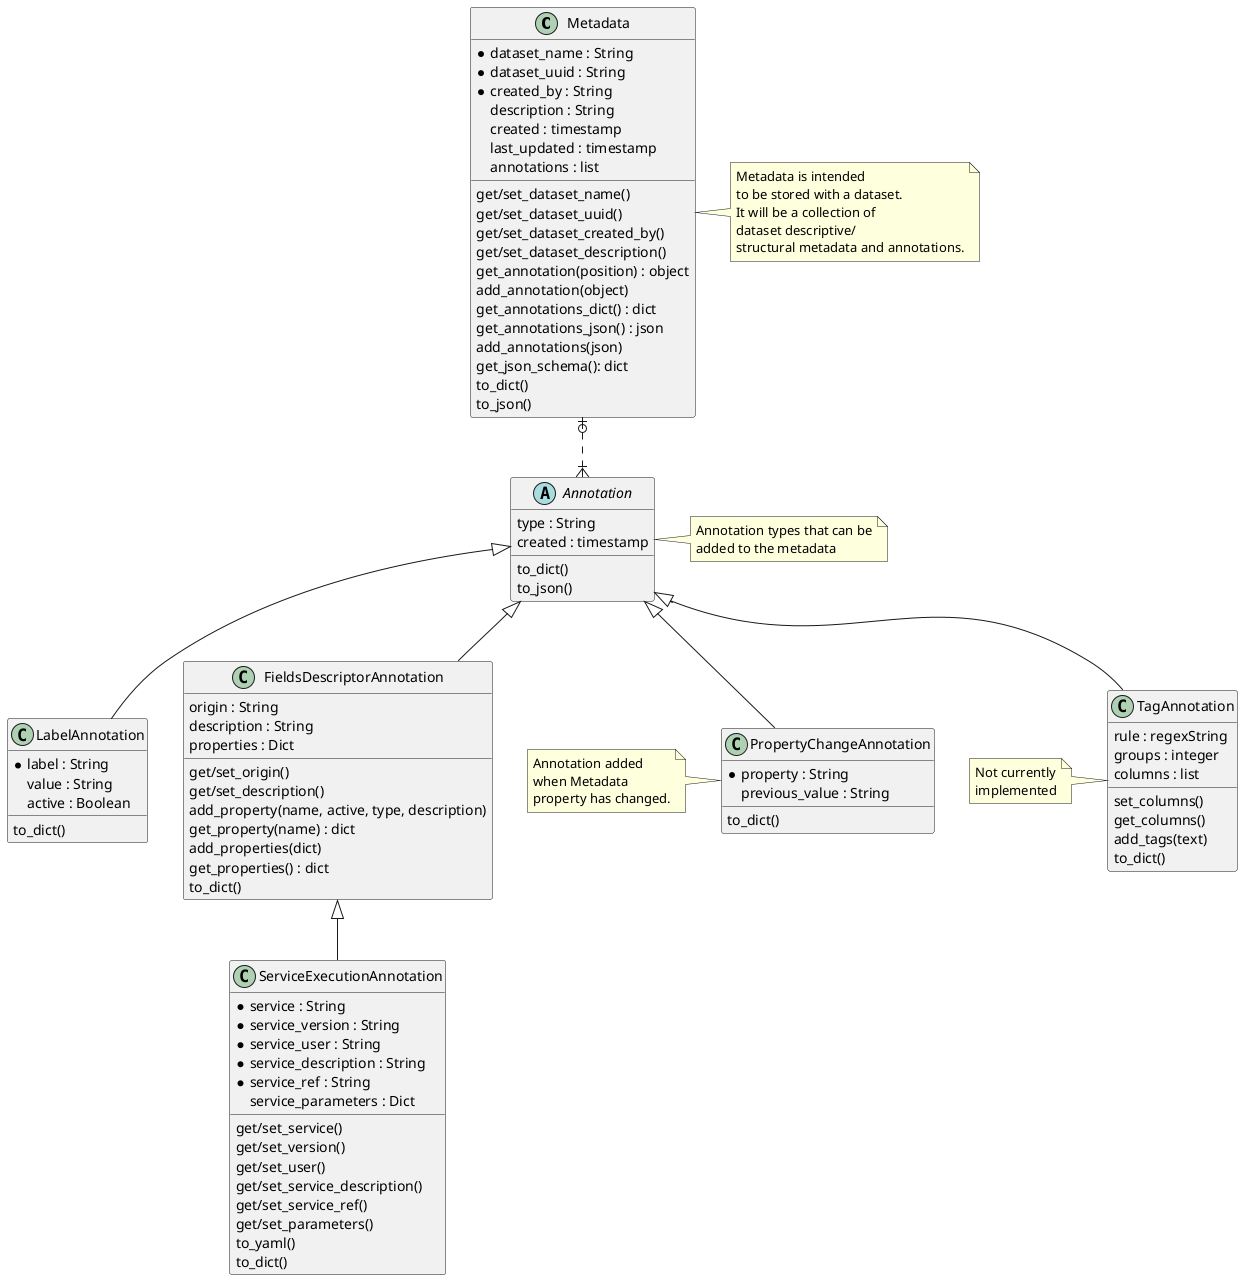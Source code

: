 @startuml
class Metadata {
    *dataset_name : String
    *dataset_uuid : String
    *created_by : String
    description : String
    created : timestamp
    last_updated : timestamp
    annotations : list
    get/set_dataset_name()
    get/set_dataset_uuid()
    get/set_dataset_created_by()
    get/set_dataset_description()
    get_annotation(position) : object
    add_annotation(object)
    get_annotations_dict() : dict
    get_annotations_json() : json
    add_annotations(json)
    get_json_schema(): dict
    to_dict()
    to_json()
}
note right: Metadata is intended\nto be stored with a dataset.\nIt will be a collection of\ndataset descriptive/\nstructural metadata and annotations.

abstract class Annotation {
    type : String
    created : timestamp
    to_dict()
    to_json()
}
note right: Annotation types that can be\nadded to the metadata

class PropertyChangeAnnotation {
    *property : String
    previous_value : String
    to_dict()
}
note left: Annotation added\nwhen Metadata\nproperty has changed.

class LabelAnnotation {
    *label : String
    value : String
    active : Boolean
    to_dict()
}

class TagAnnotation {
    rule : regexString
    groups : integer
    columns : list
    set_columns()
    get_columns()
    add_tags(text)
    to_dict()
}
note left: Not currently\nimplemented

class FieldsDescriptorAnnotation {
    origin : String
    description : String
    properties : Dict
    get/set_origin()
    get/set_description()
    add_property(name, active, type, description)
    get_property(name) : dict
    add_properties(dict)
    get_properties() : dict
    to_dict()
}

class ServiceExecutionAnnotation {
    *service : String
    *service_version : String
    *service_user : String
    *service_description : String
    *service_ref : String
    service_parameters : Dict
    get/set_service()
    get/set_version()
    get/set_user()
    get/set_service_description()
    get/set_service_ref()
    get/set_parameters()
    to_yaml()
    to_dict()
}

Metadata  |o..|{   Annotation
Annotation <|-- LabelAnnotation
Annotation <|-- PropertyChangeAnnotation
Annotation <|-- FieldsDescriptorAnnotation
FieldsDescriptorAnnotation <|-- ServiceExecutionAnnotation
Annotation <|-- TagAnnotation
@enduml